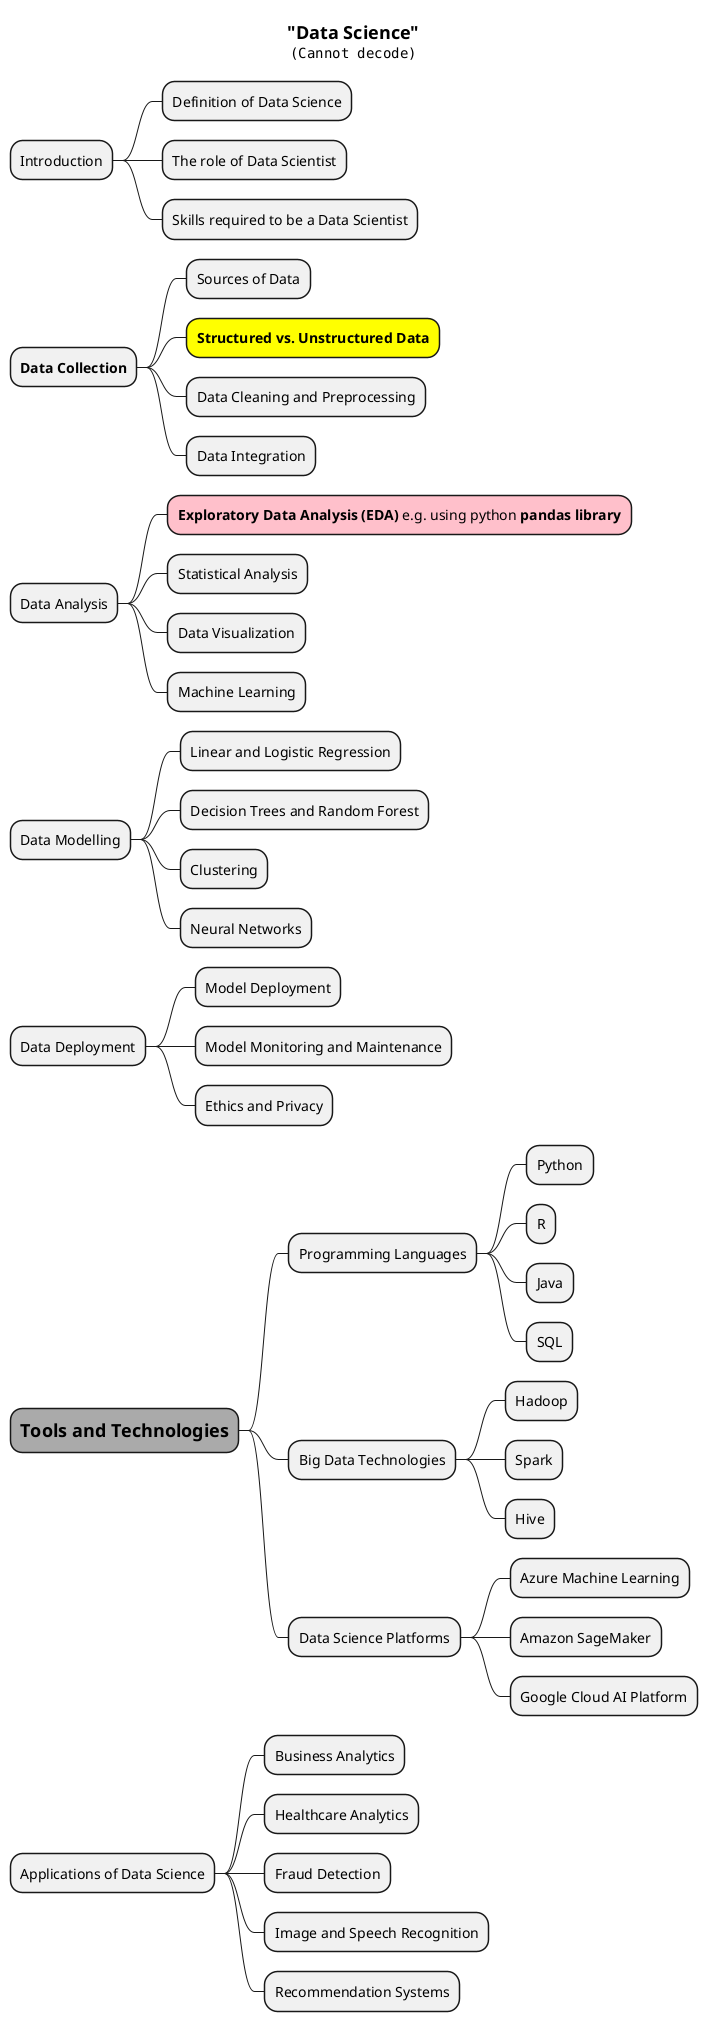 @startmindmap
title = "Data Science" \n<img:images/img_18.png>

* Introduction
** Definition of Data Science
** The role of Data Scientist
** Skills required to be a Data Scientist

* **Data Collection**
** Sources of Data
**[#yellow] **Structured vs. Unstructured Data**
** Data Cleaning and Preprocessing
** Data Integration

* Data Analysis
**[#pink] **Exploratory Data Analysis (EDA)** e.g. using python **pandas library**
** Statistical Analysis
** Data Visualization
** Machine Learning

* Data Modelling
** Linear and Logistic Regression
** Decision Trees and Random Forest
** Clustering
** Neural Networks

* Data Deployment
** Model Deployment
** Model Monitoring and Maintenance
** Ethics and Privacy

*[#a] =Tools and Technologies
** Programming Languages
*** Python
*** R
*** Java
*** SQL
** Big Data Technologies
*** Hadoop
*** Spark
*** Hive
** Data Science Platforms
*** Azure Machine Learning
*** Amazon SageMaker
*** Google Cloud AI Platform

* Applications of Data Science
** Business Analytics
** Healthcare Analytics
** Fraud Detection
** Image and Speech Recognition
** Recommendation Systems

@endmindmap

